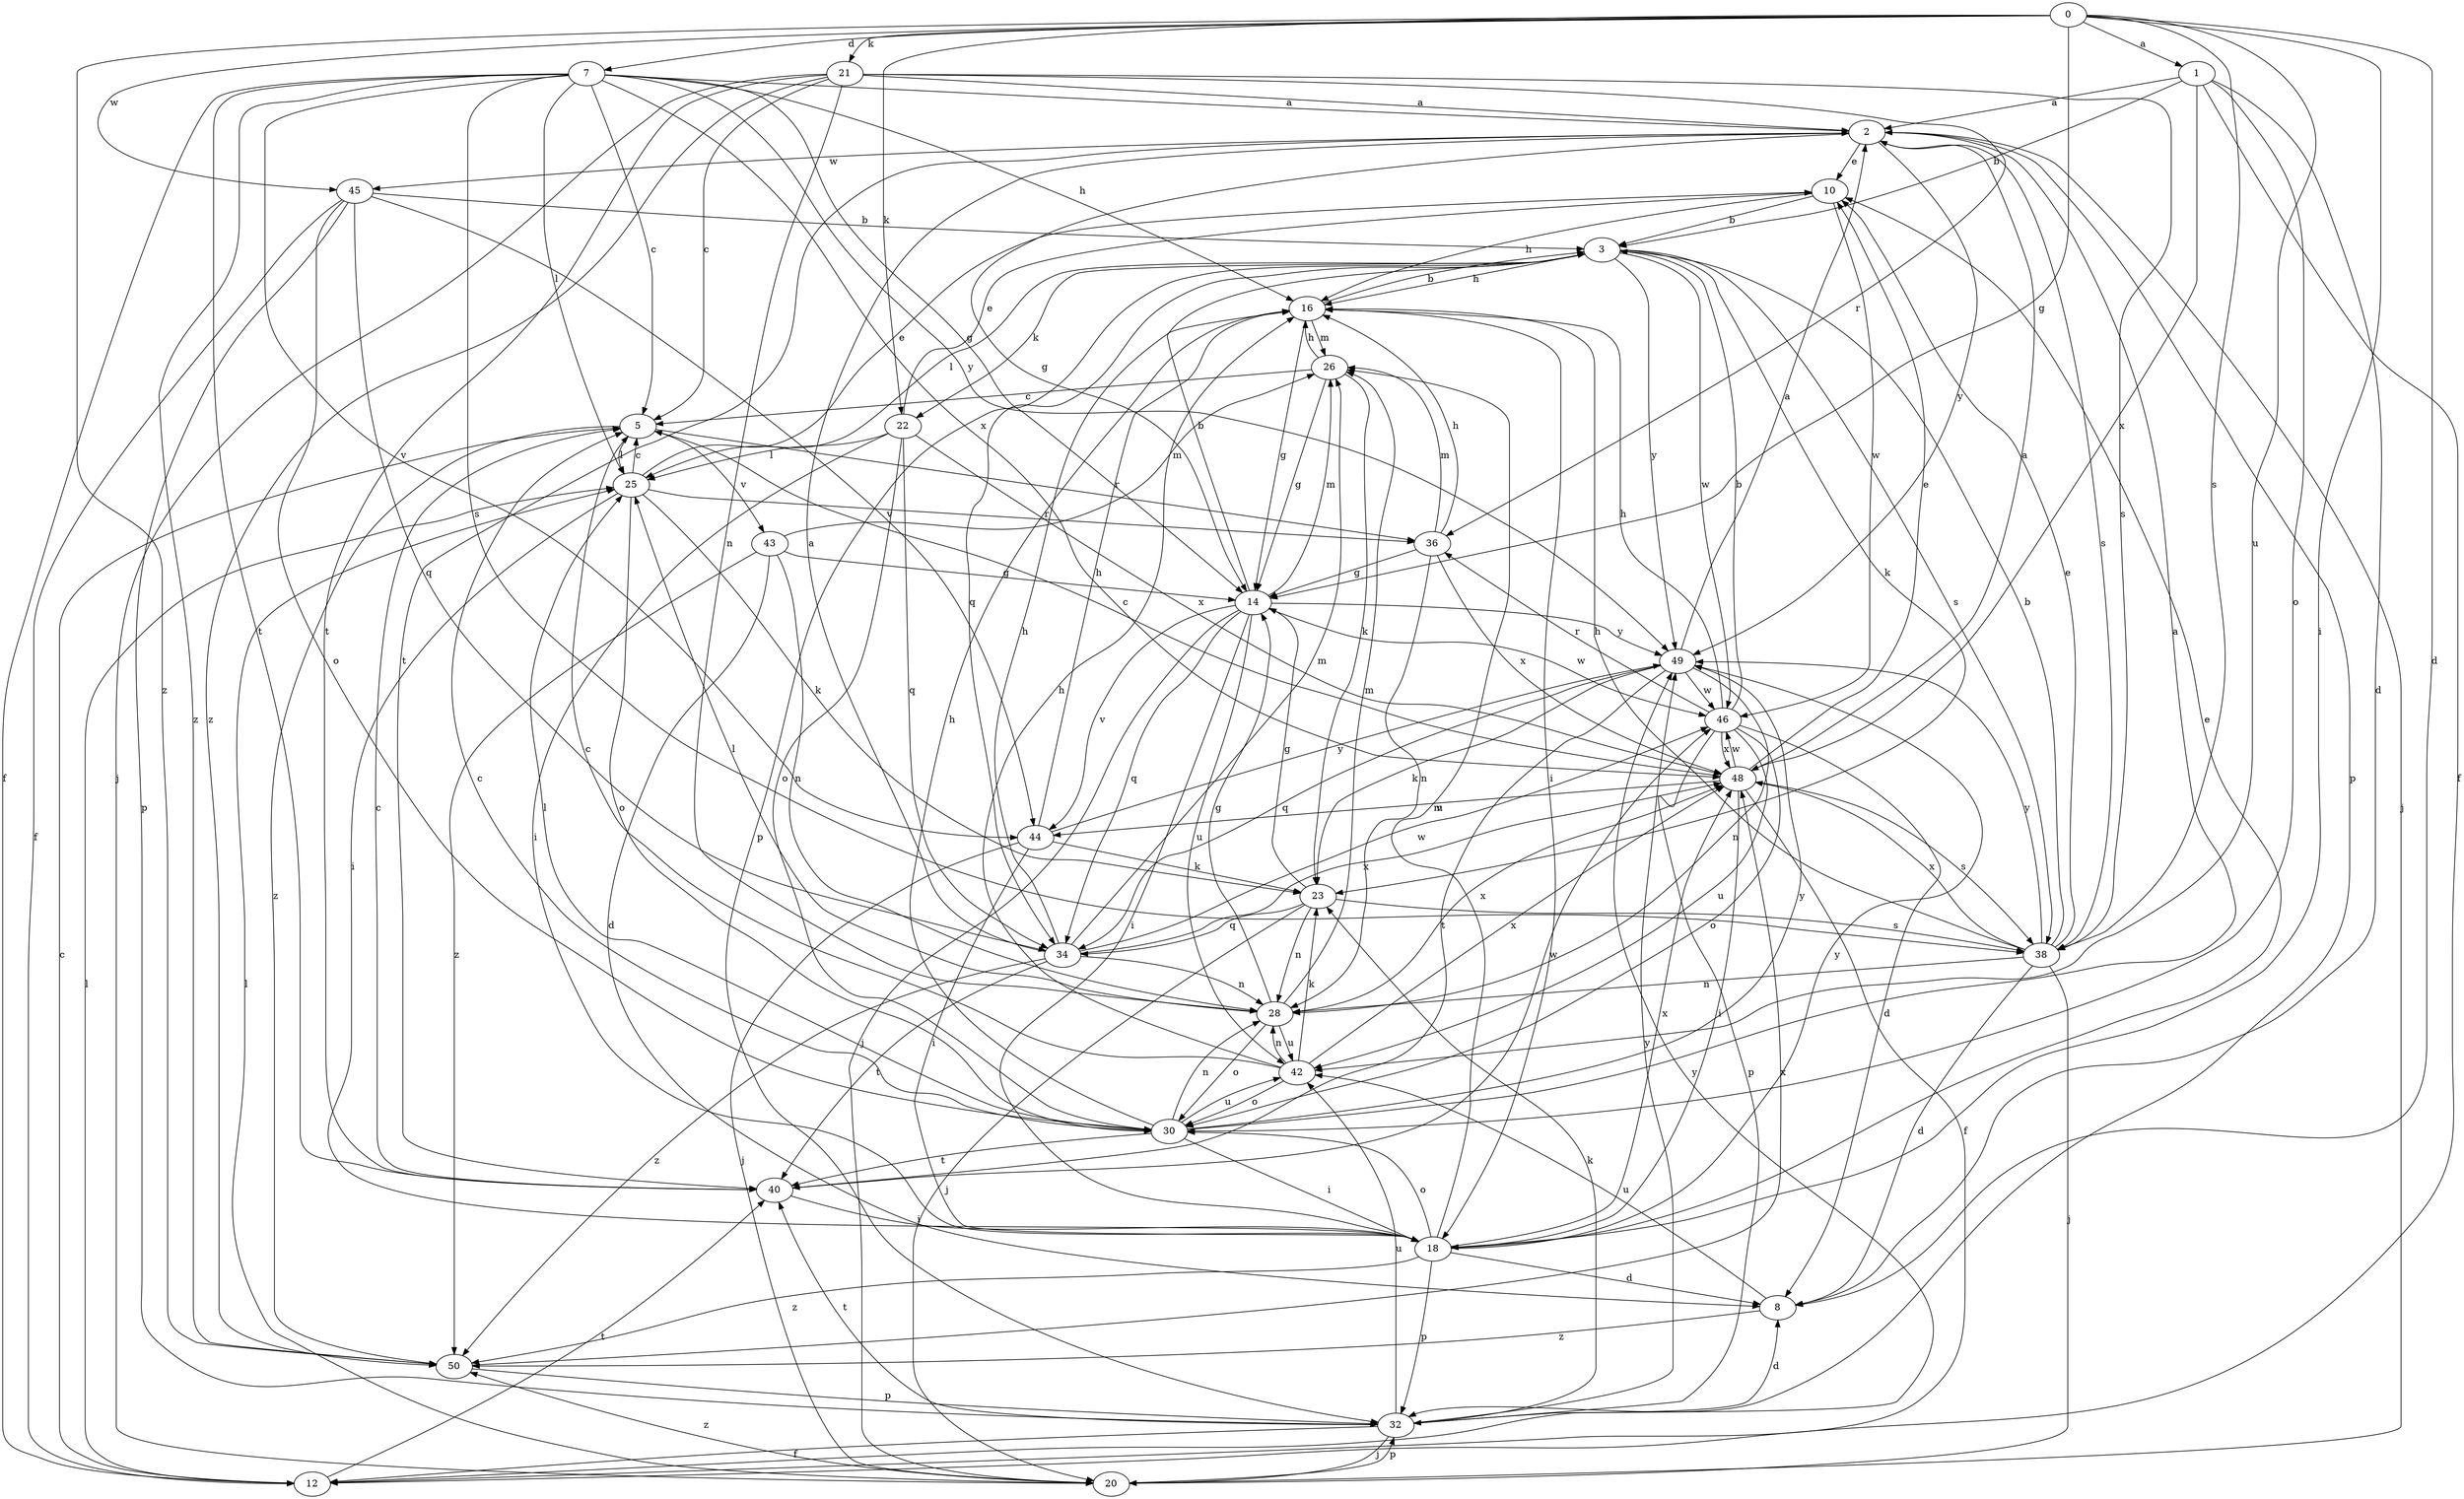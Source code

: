 strict digraph  {
0;
1;
2;
3;
5;
7;
8;
10;
12;
14;
16;
18;
20;
21;
22;
23;
25;
26;
28;
30;
32;
34;
36;
38;
40;
42;
43;
44;
45;
46;
48;
49;
50;
0 -> 1  [label=a];
0 -> 7  [label=d];
0 -> 8  [label=d];
0 -> 14  [label=g];
0 -> 18  [label=i];
0 -> 21  [label=k];
0 -> 22  [label=k];
0 -> 38  [label=s];
0 -> 42  [label=u];
0 -> 45  [label=w];
0 -> 50  [label=z];
1 -> 2  [label=a];
1 -> 3  [label=b];
1 -> 8  [label=d];
1 -> 12  [label=f];
1 -> 30  [label=o];
1 -> 48  [label=x];
2 -> 10  [label=e];
2 -> 14  [label=g];
2 -> 20  [label=j];
2 -> 32  [label=p];
2 -> 38  [label=s];
2 -> 40  [label=t];
2 -> 45  [label=w];
2 -> 49  [label=y];
3 -> 16  [label=h];
3 -> 22  [label=k];
3 -> 23  [label=k];
3 -> 25  [label=l];
3 -> 32  [label=p];
3 -> 34  [label=q];
3 -> 38  [label=s];
3 -> 46  [label=w];
3 -> 49  [label=y];
5 -> 25  [label=l];
5 -> 36  [label=r];
5 -> 43  [label=v];
5 -> 50  [label=z];
7 -> 2  [label=a];
7 -> 5  [label=c];
7 -> 12  [label=f];
7 -> 14  [label=g];
7 -> 16  [label=h];
7 -> 25  [label=l];
7 -> 38  [label=s];
7 -> 40  [label=t];
7 -> 44  [label=v];
7 -> 48  [label=x];
7 -> 49  [label=y];
7 -> 50  [label=z];
8 -> 42  [label=u];
8 -> 50  [label=z];
10 -> 3  [label=b];
10 -> 16  [label=h];
10 -> 46  [label=w];
12 -> 5  [label=c];
12 -> 25  [label=l];
12 -> 40  [label=t];
12 -> 49  [label=y];
14 -> 3  [label=b];
14 -> 18  [label=i];
14 -> 20  [label=j];
14 -> 26  [label=m];
14 -> 34  [label=q];
14 -> 42  [label=u];
14 -> 44  [label=v];
14 -> 46  [label=w];
14 -> 49  [label=y];
16 -> 3  [label=b];
16 -> 14  [label=g];
16 -> 18  [label=i];
16 -> 26  [label=m];
18 -> 8  [label=d];
18 -> 10  [label=e];
18 -> 26  [label=m];
18 -> 30  [label=o];
18 -> 32  [label=p];
18 -> 48  [label=x];
18 -> 49  [label=y];
18 -> 50  [label=z];
20 -> 25  [label=l];
20 -> 32  [label=p];
20 -> 50  [label=z];
21 -> 2  [label=a];
21 -> 5  [label=c];
21 -> 20  [label=j];
21 -> 28  [label=n];
21 -> 36  [label=r];
21 -> 38  [label=s];
21 -> 40  [label=t];
21 -> 50  [label=z];
22 -> 10  [label=e];
22 -> 18  [label=i];
22 -> 25  [label=l];
22 -> 30  [label=o];
22 -> 34  [label=q];
22 -> 48  [label=x];
23 -> 14  [label=g];
23 -> 20  [label=j];
23 -> 28  [label=n];
23 -> 34  [label=q];
23 -> 38  [label=s];
25 -> 5  [label=c];
25 -> 10  [label=e];
25 -> 18  [label=i];
25 -> 23  [label=k];
25 -> 30  [label=o];
25 -> 36  [label=r];
26 -> 5  [label=c];
26 -> 14  [label=g];
26 -> 16  [label=h];
26 -> 23  [label=k];
28 -> 14  [label=g];
28 -> 25  [label=l];
28 -> 26  [label=m];
28 -> 30  [label=o];
28 -> 42  [label=u];
28 -> 48  [label=x];
30 -> 2  [label=a];
30 -> 5  [label=c];
30 -> 16  [label=h];
30 -> 18  [label=i];
30 -> 25  [label=l];
30 -> 28  [label=n];
30 -> 40  [label=t];
30 -> 42  [label=u];
30 -> 49  [label=y];
32 -> 8  [label=d];
32 -> 12  [label=f];
32 -> 20  [label=j];
32 -> 23  [label=k];
32 -> 40  [label=t];
32 -> 42  [label=u];
32 -> 49  [label=y];
34 -> 2  [label=a];
34 -> 16  [label=h];
34 -> 26  [label=m];
34 -> 28  [label=n];
34 -> 40  [label=t];
34 -> 46  [label=w];
34 -> 48  [label=x];
34 -> 50  [label=z];
36 -> 14  [label=g];
36 -> 16  [label=h];
36 -> 26  [label=m];
36 -> 28  [label=n];
36 -> 48  [label=x];
38 -> 3  [label=b];
38 -> 8  [label=d];
38 -> 10  [label=e];
38 -> 16  [label=h];
38 -> 20  [label=j];
38 -> 28  [label=n];
38 -> 48  [label=x];
38 -> 49  [label=y];
40 -> 5  [label=c];
40 -> 18  [label=i];
40 -> 46  [label=w];
42 -> 5  [label=c];
42 -> 16  [label=h];
42 -> 23  [label=k];
42 -> 28  [label=n];
42 -> 30  [label=o];
42 -> 48  [label=x];
43 -> 8  [label=d];
43 -> 14  [label=g];
43 -> 26  [label=m];
43 -> 28  [label=n];
43 -> 50  [label=z];
44 -> 16  [label=h];
44 -> 18  [label=i];
44 -> 20  [label=j];
44 -> 23  [label=k];
44 -> 49  [label=y];
45 -> 3  [label=b];
45 -> 12  [label=f];
45 -> 30  [label=o];
45 -> 32  [label=p];
45 -> 34  [label=q];
45 -> 44  [label=v];
46 -> 3  [label=b];
46 -> 8  [label=d];
46 -> 16  [label=h];
46 -> 30  [label=o];
46 -> 32  [label=p];
46 -> 36  [label=r];
46 -> 42  [label=u];
46 -> 48  [label=x];
48 -> 2  [label=a];
48 -> 5  [label=c];
48 -> 10  [label=e];
48 -> 12  [label=f];
48 -> 18  [label=i];
48 -> 38  [label=s];
48 -> 44  [label=v];
48 -> 46  [label=w];
49 -> 2  [label=a];
49 -> 23  [label=k];
49 -> 28  [label=n];
49 -> 34  [label=q];
49 -> 40  [label=t];
49 -> 46  [label=w];
50 -> 32  [label=p];
50 -> 48  [label=x];
}
